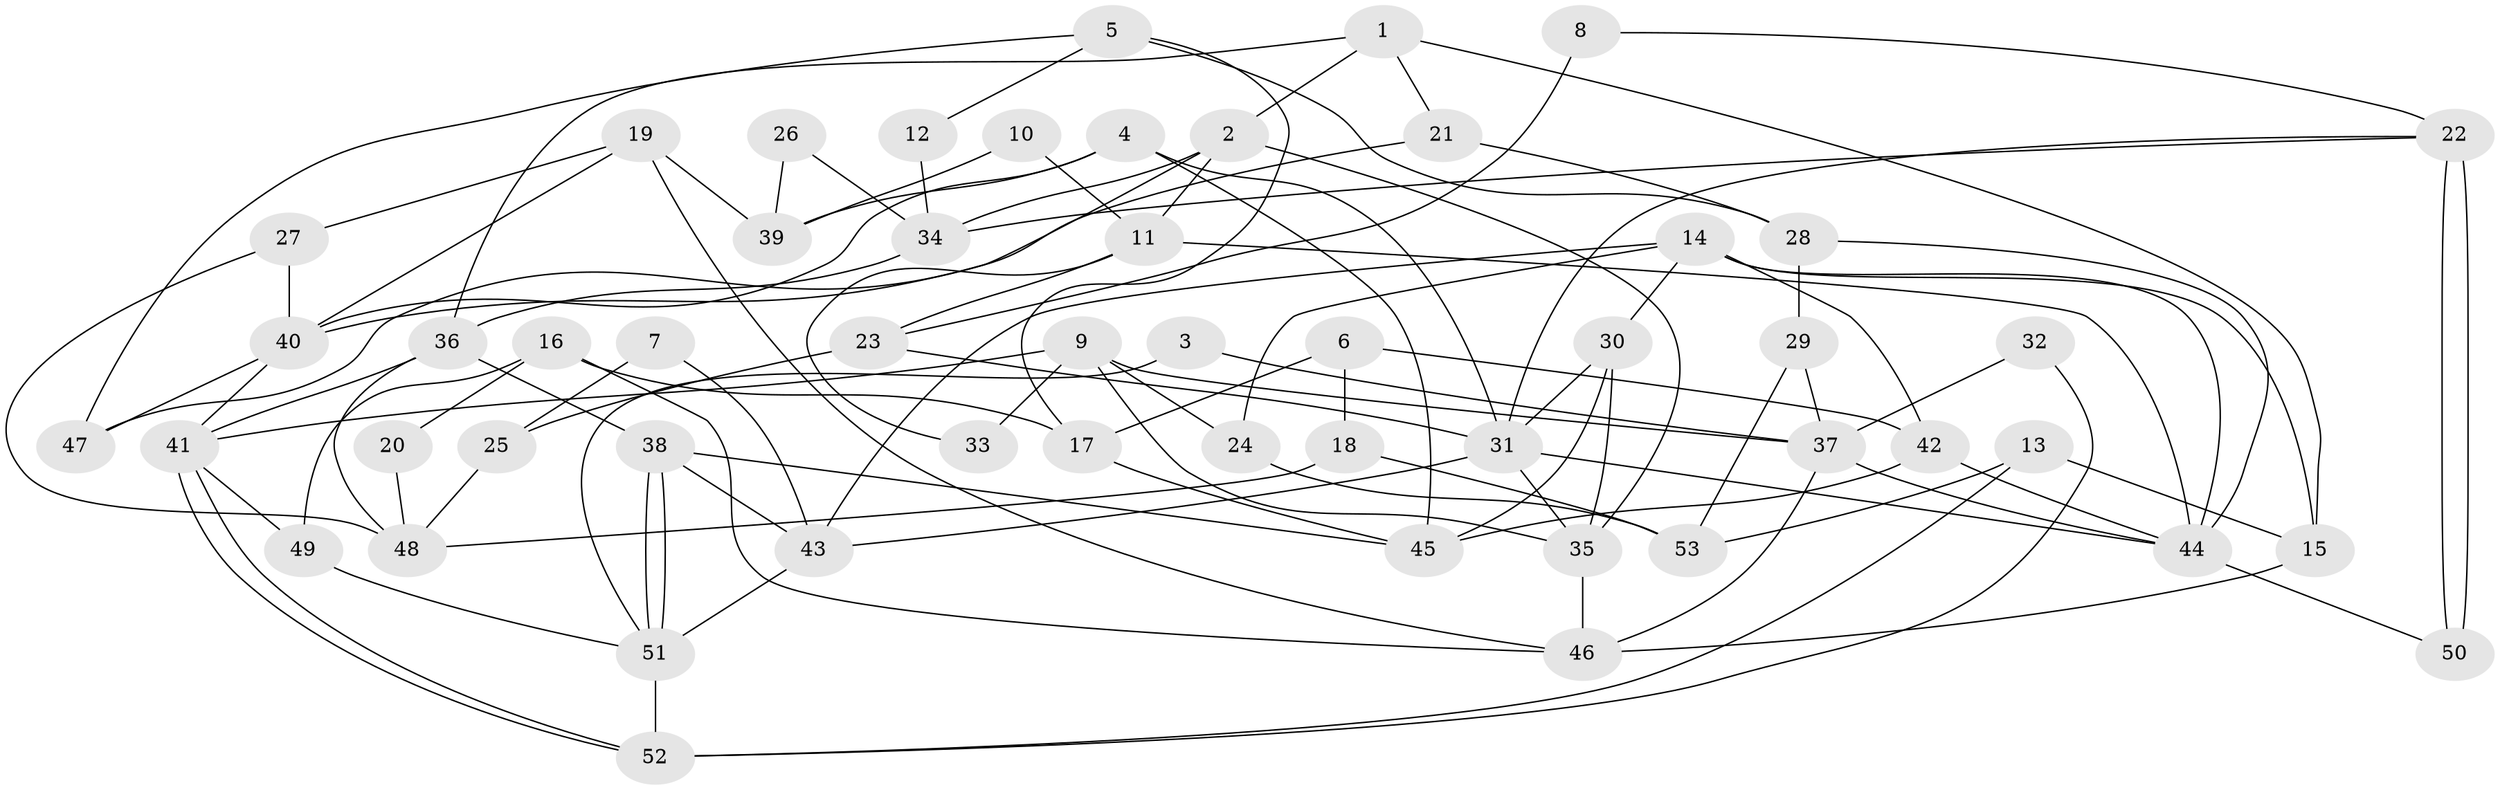 // coarse degree distribution, {7: 0.11764705882352941, 2: 0.20588235294117646, 4: 0.058823529411764705, 6: 0.14705882352941177, 3: 0.14705882352941177, 9: 0.058823529411764705, 5: 0.20588235294117646, 8: 0.058823529411764705}
// Generated by graph-tools (version 1.1) at 2025/24/03/03/25 07:24:01]
// undirected, 53 vertices, 106 edges
graph export_dot {
graph [start="1"]
  node [color=gray90,style=filled];
  1;
  2;
  3;
  4;
  5;
  6;
  7;
  8;
  9;
  10;
  11;
  12;
  13;
  14;
  15;
  16;
  17;
  18;
  19;
  20;
  21;
  22;
  23;
  24;
  25;
  26;
  27;
  28;
  29;
  30;
  31;
  32;
  33;
  34;
  35;
  36;
  37;
  38;
  39;
  40;
  41;
  42;
  43;
  44;
  45;
  46;
  47;
  48;
  49;
  50;
  51;
  52;
  53;
  1 -- 36;
  1 -- 21;
  1 -- 2;
  1 -- 15;
  2 -- 35;
  2 -- 11;
  2 -- 34;
  2 -- 47;
  3 -- 37;
  3 -- 51;
  4 -- 31;
  4 -- 45;
  4 -- 39;
  4 -- 40;
  5 -- 47;
  5 -- 17;
  5 -- 12;
  5 -- 28;
  6 -- 42;
  6 -- 17;
  6 -- 18;
  7 -- 25;
  7 -- 43;
  8 -- 23;
  8 -- 22;
  9 -- 37;
  9 -- 41;
  9 -- 24;
  9 -- 33;
  9 -- 35;
  10 -- 39;
  10 -- 11;
  11 -- 44;
  11 -- 23;
  11 -- 33;
  12 -- 34;
  13 -- 52;
  13 -- 15;
  13 -- 53;
  14 -- 43;
  14 -- 42;
  14 -- 15;
  14 -- 24;
  14 -- 30;
  14 -- 44;
  15 -- 46;
  16 -- 49;
  16 -- 46;
  16 -- 17;
  16 -- 20;
  17 -- 45;
  18 -- 53;
  18 -- 48;
  19 -- 27;
  19 -- 46;
  19 -- 39;
  19 -- 40;
  20 -- 48;
  21 -- 28;
  21 -- 40;
  22 -- 31;
  22 -- 50;
  22 -- 50;
  22 -- 34;
  23 -- 31;
  23 -- 25;
  24 -- 53;
  25 -- 48;
  26 -- 39;
  26 -- 34;
  27 -- 40;
  27 -- 48;
  28 -- 29;
  28 -- 44;
  29 -- 53;
  29 -- 37;
  30 -- 35;
  30 -- 31;
  30 -- 45;
  31 -- 44;
  31 -- 35;
  31 -- 43;
  32 -- 52;
  32 -- 37;
  34 -- 36;
  35 -- 46;
  36 -- 41;
  36 -- 38;
  36 -- 48;
  37 -- 46;
  37 -- 44;
  38 -- 51;
  38 -- 51;
  38 -- 43;
  38 -- 45;
  40 -- 41;
  40 -- 47;
  41 -- 52;
  41 -- 52;
  41 -- 49;
  42 -- 45;
  42 -- 44;
  43 -- 51;
  44 -- 50;
  49 -- 51;
  51 -- 52;
}
